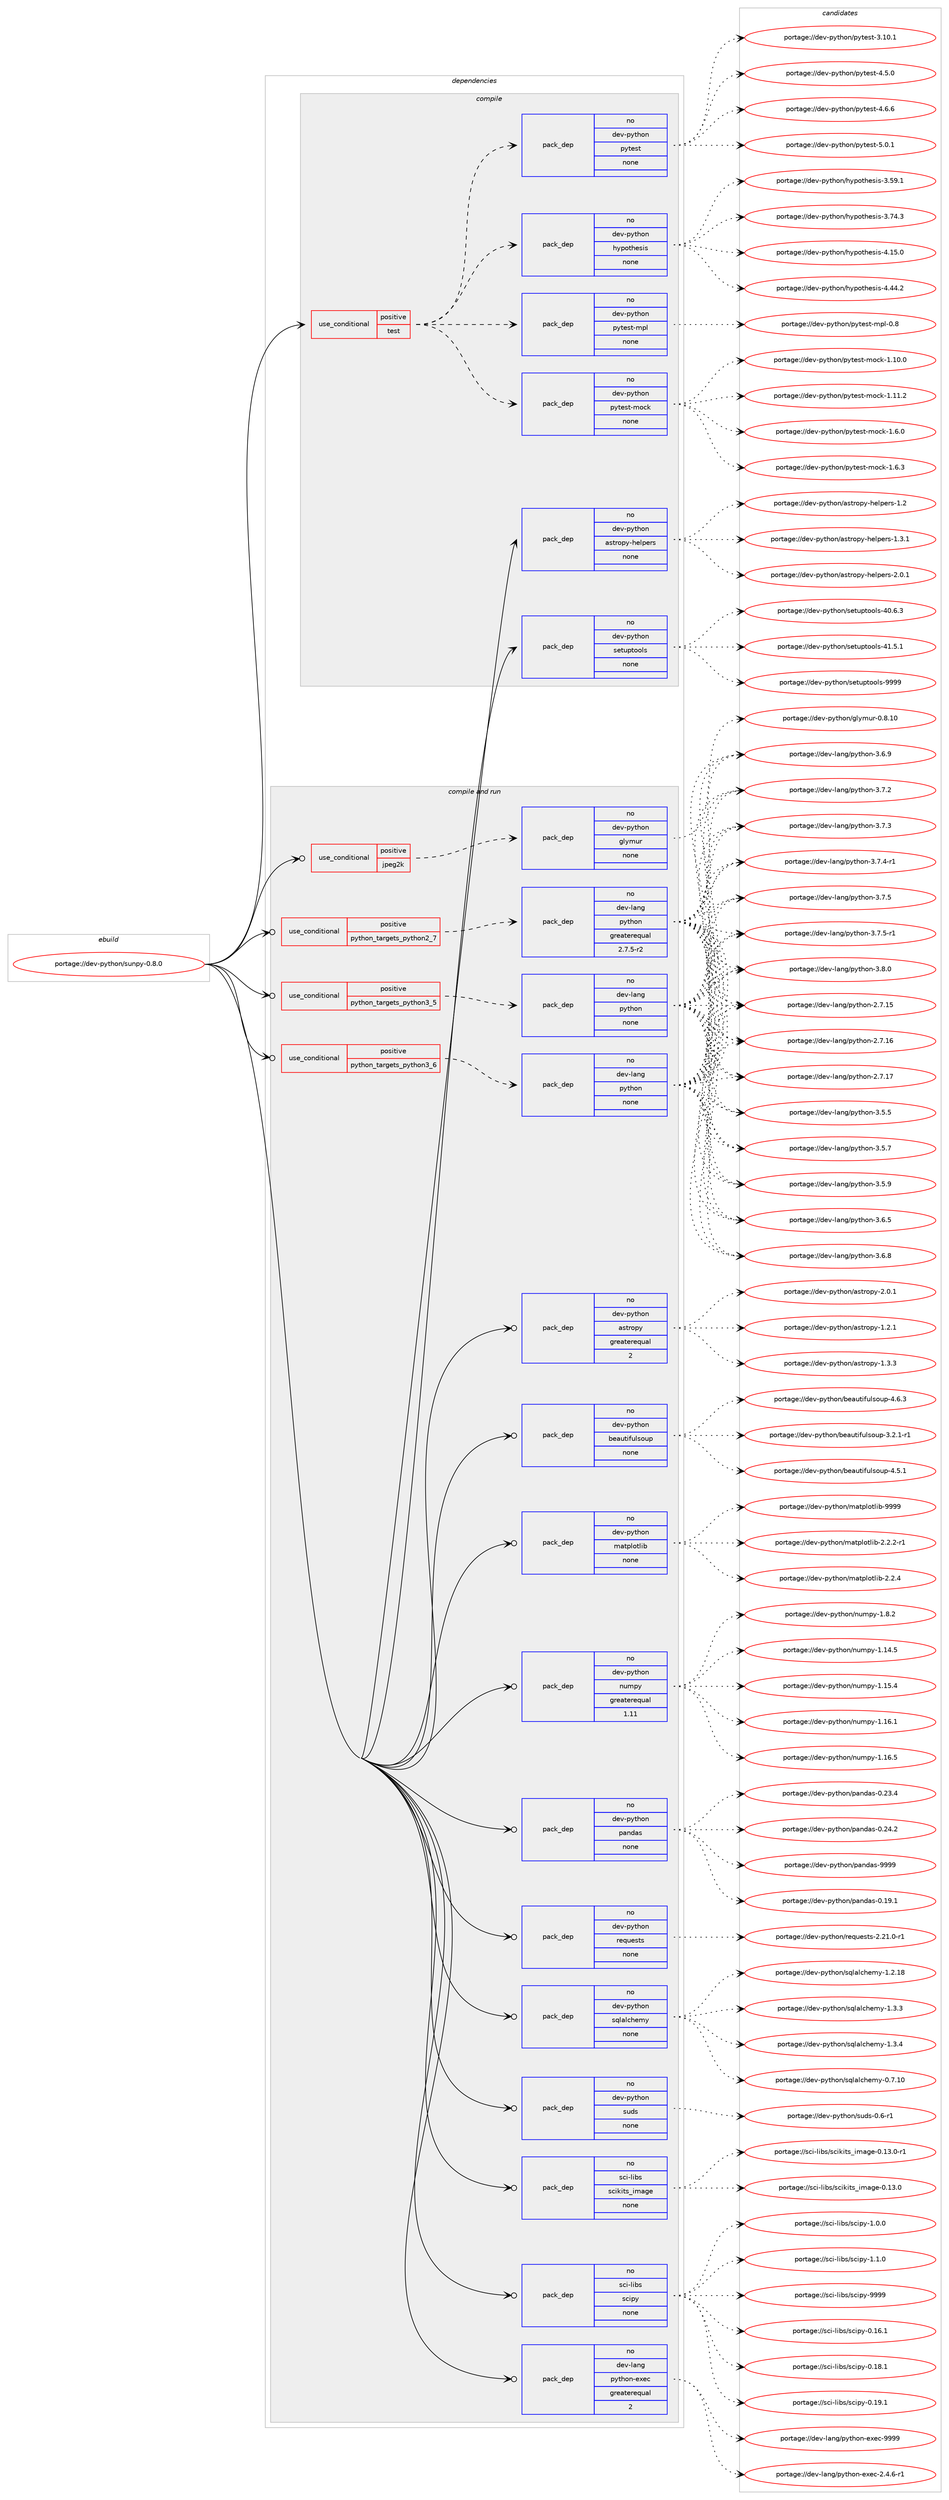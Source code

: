 digraph prolog {

# *************
# Graph options
# *************

newrank=true;
concentrate=true;
compound=true;
graph [rankdir=LR,fontname=Helvetica,fontsize=10,ranksep=1.5];#, ranksep=2.5, nodesep=0.2];
edge  [arrowhead=vee];
node  [fontname=Helvetica,fontsize=10];

# **********
# The ebuild
# **********

subgraph cluster_leftcol {
color=gray;
rank=same;
label=<<i>ebuild</i>>;
id [label="portage://dev-python/sunpy-0.8.0", color=red, width=4, href="../dev-python/sunpy-0.8.0.svg"];
}

# ****************
# The dependencies
# ****************

subgraph cluster_midcol {
color=gray;
label=<<i>dependencies</i>>;
subgraph cluster_compile {
fillcolor="#eeeeee";
style=filled;
label=<<i>compile</i>>;
subgraph cond39381 {
dependency174567 [label=<<TABLE BORDER="0" CELLBORDER="1" CELLSPACING="0" CELLPADDING="4"><TR><TD ROWSPAN="3" CELLPADDING="10">use_conditional</TD></TR><TR><TD>positive</TD></TR><TR><TD>test</TD></TR></TABLE>>, shape=none, color=red];
subgraph pack131780 {
dependency174568 [label=<<TABLE BORDER="0" CELLBORDER="1" CELLSPACING="0" CELLPADDING="4" WIDTH="220"><TR><TD ROWSPAN="6" CELLPADDING="30">pack_dep</TD></TR><TR><TD WIDTH="110">no</TD></TR><TR><TD>dev-python</TD></TR><TR><TD>hypothesis</TD></TR><TR><TD>none</TD></TR><TR><TD></TD></TR></TABLE>>, shape=none, color=blue];
}
dependency174567:e -> dependency174568:w [weight=20,style="dashed",arrowhead="vee"];
subgraph pack131781 {
dependency174569 [label=<<TABLE BORDER="0" CELLBORDER="1" CELLSPACING="0" CELLPADDING="4" WIDTH="220"><TR><TD ROWSPAN="6" CELLPADDING="30">pack_dep</TD></TR><TR><TD WIDTH="110">no</TD></TR><TR><TD>dev-python</TD></TR><TR><TD>pytest</TD></TR><TR><TD>none</TD></TR><TR><TD></TD></TR></TABLE>>, shape=none, color=blue];
}
dependency174567:e -> dependency174569:w [weight=20,style="dashed",arrowhead="vee"];
subgraph pack131782 {
dependency174570 [label=<<TABLE BORDER="0" CELLBORDER="1" CELLSPACING="0" CELLPADDING="4" WIDTH="220"><TR><TD ROWSPAN="6" CELLPADDING="30">pack_dep</TD></TR><TR><TD WIDTH="110">no</TD></TR><TR><TD>dev-python</TD></TR><TR><TD>pytest-mock</TD></TR><TR><TD>none</TD></TR><TR><TD></TD></TR></TABLE>>, shape=none, color=blue];
}
dependency174567:e -> dependency174570:w [weight=20,style="dashed",arrowhead="vee"];
subgraph pack131783 {
dependency174571 [label=<<TABLE BORDER="0" CELLBORDER="1" CELLSPACING="0" CELLPADDING="4" WIDTH="220"><TR><TD ROWSPAN="6" CELLPADDING="30">pack_dep</TD></TR><TR><TD WIDTH="110">no</TD></TR><TR><TD>dev-python</TD></TR><TR><TD>pytest-mpl</TD></TR><TR><TD>none</TD></TR><TR><TD></TD></TR></TABLE>>, shape=none, color=blue];
}
dependency174567:e -> dependency174571:w [weight=20,style="dashed",arrowhead="vee"];
}
id:e -> dependency174567:w [weight=20,style="solid",arrowhead="vee"];
subgraph pack131784 {
dependency174572 [label=<<TABLE BORDER="0" CELLBORDER="1" CELLSPACING="0" CELLPADDING="4" WIDTH="220"><TR><TD ROWSPAN="6" CELLPADDING="30">pack_dep</TD></TR><TR><TD WIDTH="110">no</TD></TR><TR><TD>dev-python</TD></TR><TR><TD>astropy-helpers</TD></TR><TR><TD>none</TD></TR><TR><TD></TD></TR></TABLE>>, shape=none, color=blue];
}
id:e -> dependency174572:w [weight=20,style="solid",arrowhead="vee"];
subgraph pack131785 {
dependency174573 [label=<<TABLE BORDER="0" CELLBORDER="1" CELLSPACING="0" CELLPADDING="4" WIDTH="220"><TR><TD ROWSPAN="6" CELLPADDING="30">pack_dep</TD></TR><TR><TD WIDTH="110">no</TD></TR><TR><TD>dev-python</TD></TR><TR><TD>setuptools</TD></TR><TR><TD>none</TD></TR><TR><TD></TD></TR></TABLE>>, shape=none, color=blue];
}
id:e -> dependency174573:w [weight=20,style="solid",arrowhead="vee"];
}
subgraph cluster_compileandrun {
fillcolor="#eeeeee";
style=filled;
label=<<i>compile and run</i>>;
subgraph cond39382 {
dependency174574 [label=<<TABLE BORDER="0" CELLBORDER="1" CELLSPACING="0" CELLPADDING="4"><TR><TD ROWSPAN="3" CELLPADDING="10">use_conditional</TD></TR><TR><TD>positive</TD></TR><TR><TD>jpeg2k</TD></TR></TABLE>>, shape=none, color=red];
subgraph pack131786 {
dependency174575 [label=<<TABLE BORDER="0" CELLBORDER="1" CELLSPACING="0" CELLPADDING="4" WIDTH="220"><TR><TD ROWSPAN="6" CELLPADDING="30">pack_dep</TD></TR><TR><TD WIDTH="110">no</TD></TR><TR><TD>dev-python</TD></TR><TR><TD>glymur</TD></TR><TR><TD>none</TD></TR><TR><TD></TD></TR></TABLE>>, shape=none, color=blue];
}
dependency174574:e -> dependency174575:w [weight=20,style="dashed",arrowhead="vee"];
}
id:e -> dependency174574:w [weight=20,style="solid",arrowhead="odotvee"];
subgraph cond39383 {
dependency174576 [label=<<TABLE BORDER="0" CELLBORDER="1" CELLSPACING="0" CELLPADDING="4"><TR><TD ROWSPAN="3" CELLPADDING="10">use_conditional</TD></TR><TR><TD>positive</TD></TR><TR><TD>python_targets_python2_7</TD></TR></TABLE>>, shape=none, color=red];
subgraph pack131787 {
dependency174577 [label=<<TABLE BORDER="0" CELLBORDER="1" CELLSPACING="0" CELLPADDING="4" WIDTH="220"><TR><TD ROWSPAN="6" CELLPADDING="30">pack_dep</TD></TR><TR><TD WIDTH="110">no</TD></TR><TR><TD>dev-lang</TD></TR><TR><TD>python</TD></TR><TR><TD>greaterequal</TD></TR><TR><TD>2.7.5-r2</TD></TR></TABLE>>, shape=none, color=blue];
}
dependency174576:e -> dependency174577:w [weight=20,style="dashed",arrowhead="vee"];
}
id:e -> dependency174576:w [weight=20,style="solid",arrowhead="odotvee"];
subgraph cond39384 {
dependency174578 [label=<<TABLE BORDER="0" CELLBORDER="1" CELLSPACING="0" CELLPADDING="4"><TR><TD ROWSPAN="3" CELLPADDING="10">use_conditional</TD></TR><TR><TD>positive</TD></TR><TR><TD>python_targets_python3_5</TD></TR></TABLE>>, shape=none, color=red];
subgraph pack131788 {
dependency174579 [label=<<TABLE BORDER="0" CELLBORDER="1" CELLSPACING="0" CELLPADDING="4" WIDTH="220"><TR><TD ROWSPAN="6" CELLPADDING="30">pack_dep</TD></TR><TR><TD WIDTH="110">no</TD></TR><TR><TD>dev-lang</TD></TR><TR><TD>python</TD></TR><TR><TD>none</TD></TR><TR><TD></TD></TR></TABLE>>, shape=none, color=blue];
}
dependency174578:e -> dependency174579:w [weight=20,style="dashed",arrowhead="vee"];
}
id:e -> dependency174578:w [weight=20,style="solid",arrowhead="odotvee"];
subgraph cond39385 {
dependency174580 [label=<<TABLE BORDER="0" CELLBORDER="1" CELLSPACING="0" CELLPADDING="4"><TR><TD ROWSPAN="3" CELLPADDING="10">use_conditional</TD></TR><TR><TD>positive</TD></TR><TR><TD>python_targets_python3_6</TD></TR></TABLE>>, shape=none, color=red];
subgraph pack131789 {
dependency174581 [label=<<TABLE BORDER="0" CELLBORDER="1" CELLSPACING="0" CELLPADDING="4" WIDTH="220"><TR><TD ROWSPAN="6" CELLPADDING="30">pack_dep</TD></TR><TR><TD WIDTH="110">no</TD></TR><TR><TD>dev-lang</TD></TR><TR><TD>python</TD></TR><TR><TD>none</TD></TR><TR><TD></TD></TR></TABLE>>, shape=none, color=blue];
}
dependency174580:e -> dependency174581:w [weight=20,style="dashed",arrowhead="vee"];
}
id:e -> dependency174580:w [weight=20,style="solid",arrowhead="odotvee"];
subgraph pack131790 {
dependency174582 [label=<<TABLE BORDER="0" CELLBORDER="1" CELLSPACING="0" CELLPADDING="4" WIDTH="220"><TR><TD ROWSPAN="6" CELLPADDING="30">pack_dep</TD></TR><TR><TD WIDTH="110">no</TD></TR><TR><TD>dev-lang</TD></TR><TR><TD>python-exec</TD></TR><TR><TD>greaterequal</TD></TR><TR><TD>2</TD></TR></TABLE>>, shape=none, color=blue];
}
id:e -> dependency174582:w [weight=20,style="solid",arrowhead="odotvee"];
subgraph pack131791 {
dependency174583 [label=<<TABLE BORDER="0" CELLBORDER="1" CELLSPACING="0" CELLPADDING="4" WIDTH="220"><TR><TD ROWSPAN="6" CELLPADDING="30">pack_dep</TD></TR><TR><TD WIDTH="110">no</TD></TR><TR><TD>dev-python</TD></TR><TR><TD>astropy</TD></TR><TR><TD>greaterequal</TD></TR><TR><TD>2</TD></TR></TABLE>>, shape=none, color=blue];
}
id:e -> dependency174583:w [weight=20,style="solid",arrowhead="odotvee"];
subgraph pack131792 {
dependency174584 [label=<<TABLE BORDER="0" CELLBORDER="1" CELLSPACING="0" CELLPADDING="4" WIDTH="220"><TR><TD ROWSPAN="6" CELLPADDING="30">pack_dep</TD></TR><TR><TD WIDTH="110">no</TD></TR><TR><TD>dev-python</TD></TR><TR><TD>beautifulsoup</TD></TR><TR><TD>none</TD></TR><TR><TD></TD></TR></TABLE>>, shape=none, color=blue];
}
id:e -> dependency174584:w [weight=20,style="solid",arrowhead="odotvee"];
subgraph pack131793 {
dependency174585 [label=<<TABLE BORDER="0" CELLBORDER="1" CELLSPACING="0" CELLPADDING="4" WIDTH="220"><TR><TD ROWSPAN="6" CELLPADDING="30">pack_dep</TD></TR><TR><TD WIDTH="110">no</TD></TR><TR><TD>dev-python</TD></TR><TR><TD>matplotlib</TD></TR><TR><TD>none</TD></TR><TR><TD></TD></TR></TABLE>>, shape=none, color=blue];
}
id:e -> dependency174585:w [weight=20,style="solid",arrowhead="odotvee"];
subgraph pack131794 {
dependency174586 [label=<<TABLE BORDER="0" CELLBORDER="1" CELLSPACING="0" CELLPADDING="4" WIDTH="220"><TR><TD ROWSPAN="6" CELLPADDING="30">pack_dep</TD></TR><TR><TD WIDTH="110">no</TD></TR><TR><TD>dev-python</TD></TR><TR><TD>numpy</TD></TR><TR><TD>greaterequal</TD></TR><TR><TD>1.11</TD></TR></TABLE>>, shape=none, color=blue];
}
id:e -> dependency174586:w [weight=20,style="solid",arrowhead="odotvee"];
subgraph pack131795 {
dependency174587 [label=<<TABLE BORDER="0" CELLBORDER="1" CELLSPACING="0" CELLPADDING="4" WIDTH="220"><TR><TD ROWSPAN="6" CELLPADDING="30">pack_dep</TD></TR><TR><TD WIDTH="110">no</TD></TR><TR><TD>dev-python</TD></TR><TR><TD>pandas</TD></TR><TR><TD>none</TD></TR><TR><TD></TD></TR></TABLE>>, shape=none, color=blue];
}
id:e -> dependency174587:w [weight=20,style="solid",arrowhead="odotvee"];
subgraph pack131796 {
dependency174588 [label=<<TABLE BORDER="0" CELLBORDER="1" CELLSPACING="0" CELLPADDING="4" WIDTH="220"><TR><TD ROWSPAN="6" CELLPADDING="30">pack_dep</TD></TR><TR><TD WIDTH="110">no</TD></TR><TR><TD>dev-python</TD></TR><TR><TD>requests</TD></TR><TR><TD>none</TD></TR><TR><TD></TD></TR></TABLE>>, shape=none, color=blue];
}
id:e -> dependency174588:w [weight=20,style="solid",arrowhead="odotvee"];
subgraph pack131797 {
dependency174589 [label=<<TABLE BORDER="0" CELLBORDER="1" CELLSPACING="0" CELLPADDING="4" WIDTH="220"><TR><TD ROWSPAN="6" CELLPADDING="30">pack_dep</TD></TR><TR><TD WIDTH="110">no</TD></TR><TR><TD>dev-python</TD></TR><TR><TD>sqlalchemy</TD></TR><TR><TD>none</TD></TR><TR><TD></TD></TR></TABLE>>, shape=none, color=blue];
}
id:e -> dependency174589:w [weight=20,style="solid",arrowhead="odotvee"];
subgraph pack131798 {
dependency174590 [label=<<TABLE BORDER="0" CELLBORDER="1" CELLSPACING="0" CELLPADDING="4" WIDTH="220"><TR><TD ROWSPAN="6" CELLPADDING="30">pack_dep</TD></TR><TR><TD WIDTH="110">no</TD></TR><TR><TD>dev-python</TD></TR><TR><TD>suds</TD></TR><TR><TD>none</TD></TR><TR><TD></TD></TR></TABLE>>, shape=none, color=blue];
}
id:e -> dependency174590:w [weight=20,style="solid",arrowhead="odotvee"];
subgraph pack131799 {
dependency174591 [label=<<TABLE BORDER="0" CELLBORDER="1" CELLSPACING="0" CELLPADDING="4" WIDTH="220"><TR><TD ROWSPAN="6" CELLPADDING="30">pack_dep</TD></TR><TR><TD WIDTH="110">no</TD></TR><TR><TD>sci-libs</TD></TR><TR><TD>scikits_image</TD></TR><TR><TD>none</TD></TR><TR><TD></TD></TR></TABLE>>, shape=none, color=blue];
}
id:e -> dependency174591:w [weight=20,style="solid",arrowhead="odotvee"];
subgraph pack131800 {
dependency174592 [label=<<TABLE BORDER="0" CELLBORDER="1" CELLSPACING="0" CELLPADDING="4" WIDTH="220"><TR><TD ROWSPAN="6" CELLPADDING="30">pack_dep</TD></TR><TR><TD WIDTH="110">no</TD></TR><TR><TD>sci-libs</TD></TR><TR><TD>scipy</TD></TR><TR><TD>none</TD></TR><TR><TD></TD></TR></TABLE>>, shape=none, color=blue];
}
id:e -> dependency174592:w [weight=20,style="solid",arrowhead="odotvee"];
}
subgraph cluster_run {
fillcolor="#eeeeee";
style=filled;
label=<<i>run</i>>;
}
}

# **************
# The candidates
# **************

subgraph cluster_choices {
rank=same;
color=gray;
label=<<i>candidates</i>>;

subgraph choice131780 {
color=black;
nodesep=1;
choiceportage100101118451121211161041111104710412111211111610410111510511545514653574649 [label="portage://dev-python/hypothesis-3.59.1", color=red, width=4,href="../dev-python/hypothesis-3.59.1.svg"];
choiceportage100101118451121211161041111104710412111211111610410111510511545514655524651 [label="portage://dev-python/hypothesis-3.74.3", color=red, width=4,href="../dev-python/hypothesis-3.74.3.svg"];
choiceportage100101118451121211161041111104710412111211111610410111510511545524649534648 [label="portage://dev-python/hypothesis-4.15.0", color=red, width=4,href="../dev-python/hypothesis-4.15.0.svg"];
choiceportage100101118451121211161041111104710412111211111610410111510511545524652524650 [label="portage://dev-python/hypothesis-4.44.2", color=red, width=4,href="../dev-python/hypothesis-4.44.2.svg"];
dependency174568:e -> choiceportage100101118451121211161041111104710412111211111610410111510511545514653574649:w [style=dotted,weight="100"];
dependency174568:e -> choiceportage100101118451121211161041111104710412111211111610410111510511545514655524651:w [style=dotted,weight="100"];
dependency174568:e -> choiceportage100101118451121211161041111104710412111211111610410111510511545524649534648:w [style=dotted,weight="100"];
dependency174568:e -> choiceportage100101118451121211161041111104710412111211111610410111510511545524652524650:w [style=dotted,weight="100"];
}
subgraph choice131781 {
color=black;
nodesep=1;
choiceportage100101118451121211161041111104711212111610111511645514649484649 [label="portage://dev-python/pytest-3.10.1", color=red, width=4,href="../dev-python/pytest-3.10.1.svg"];
choiceportage1001011184511212111610411111047112121116101115116455246534648 [label="portage://dev-python/pytest-4.5.0", color=red, width=4,href="../dev-python/pytest-4.5.0.svg"];
choiceportage1001011184511212111610411111047112121116101115116455246544654 [label="portage://dev-python/pytest-4.6.6", color=red, width=4,href="../dev-python/pytest-4.6.6.svg"];
choiceportage1001011184511212111610411111047112121116101115116455346484649 [label="portage://dev-python/pytest-5.0.1", color=red, width=4,href="../dev-python/pytest-5.0.1.svg"];
dependency174569:e -> choiceportage100101118451121211161041111104711212111610111511645514649484649:w [style=dotted,weight="100"];
dependency174569:e -> choiceportage1001011184511212111610411111047112121116101115116455246534648:w [style=dotted,weight="100"];
dependency174569:e -> choiceportage1001011184511212111610411111047112121116101115116455246544654:w [style=dotted,weight="100"];
dependency174569:e -> choiceportage1001011184511212111610411111047112121116101115116455346484649:w [style=dotted,weight="100"];
}
subgraph choice131782 {
color=black;
nodesep=1;
choiceportage1001011184511212111610411111047112121116101115116451091119910745494649484648 [label="portage://dev-python/pytest-mock-1.10.0", color=red, width=4,href="../dev-python/pytest-mock-1.10.0.svg"];
choiceportage1001011184511212111610411111047112121116101115116451091119910745494649494650 [label="portage://dev-python/pytest-mock-1.11.2", color=red, width=4,href="../dev-python/pytest-mock-1.11.2.svg"];
choiceportage10010111845112121116104111110471121211161011151164510911199107454946544648 [label="portage://dev-python/pytest-mock-1.6.0", color=red, width=4,href="../dev-python/pytest-mock-1.6.0.svg"];
choiceportage10010111845112121116104111110471121211161011151164510911199107454946544651 [label="portage://dev-python/pytest-mock-1.6.3", color=red, width=4,href="../dev-python/pytest-mock-1.6.3.svg"];
dependency174570:e -> choiceportage1001011184511212111610411111047112121116101115116451091119910745494649484648:w [style=dotted,weight="100"];
dependency174570:e -> choiceportage1001011184511212111610411111047112121116101115116451091119910745494649494650:w [style=dotted,weight="100"];
dependency174570:e -> choiceportage10010111845112121116104111110471121211161011151164510911199107454946544648:w [style=dotted,weight="100"];
dependency174570:e -> choiceportage10010111845112121116104111110471121211161011151164510911199107454946544651:w [style=dotted,weight="100"];
}
subgraph choice131783 {
color=black;
nodesep=1;
choiceportage10010111845112121116104111110471121211161011151164510911210845484656 [label="portage://dev-python/pytest-mpl-0.8", color=red, width=4,href="../dev-python/pytest-mpl-0.8.svg"];
dependency174571:e -> choiceportage10010111845112121116104111110471121211161011151164510911210845484656:w [style=dotted,weight="100"];
}
subgraph choice131784 {
color=black;
nodesep=1;
choiceportage1001011184511212111610411111047971151161141111121214510410110811210111411545494650 [label="portage://dev-python/astropy-helpers-1.2", color=red, width=4,href="../dev-python/astropy-helpers-1.2.svg"];
choiceportage10010111845112121116104111110479711511611411111212145104101108112101114115454946514649 [label="portage://dev-python/astropy-helpers-1.3.1", color=red, width=4,href="../dev-python/astropy-helpers-1.3.1.svg"];
choiceportage10010111845112121116104111110479711511611411111212145104101108112101114115455046484649 [label="portage://dev-python/astropy-helpers-2.0.1", color=red, width=4,href="../dev-python/astropy-helpers-2.0.1.svg"];
dependency174572:e -> choiceportage1001011184511212111610411111047971151161141111121214510410110811210111411545494650:w [style=dotted,weight="100"];
dependency174572:e -> choiceportage10010111845112121116104111110479711511611411111212145104101108112101114115454946514649:w [style=dotted,weight="100"];
dependency174572:e -> choiceportage10010111845112121116104111110479711511611411111212145104101108112101114115455046484649:w [style=dotted,weight="100"];
}
subgraph choice131785 {
color=black;
nodesep=1;
choiceportage100101118451121211161041111104711510111611711211611111110811545524846544651 [label="portage://dev-python/setuptools-40.6.3", color=red, width=4,href="../dev-python/setuptools-40.6.3.svg"];
choiceportage100101118451121211161041111104711510111611711211611111110811545524946534649 [label="portage://dev-python/setuptools-41.5.1", color=red, width=4,href="../dev-python/setuptools-41.5.1.svg"];
choiceportage10010111845112121116104111110471151011161171121161111111081154557575757 [label="portage://dev-python/setuptools-9999", color=red, width=4,href="../dev-python/setuptools-9999.svg"];
dependency174573:e -> choiceportage100101118451121211161041111104711510111611711211611111110811545524846544651:w [style=dotted,weight="100"];
dependency174573:e -> choiceportage100101118451121211161041111104711510111611711211611111110811545524946534649:w [style=dotted,weight="100"];
dependency174573:e -> choiceportage10010111845112121116104111110471151011161171121161111111081154557575757:w [style=dotted,weight="100"];
}
subgraph choice131786 {
color=black;
nodesep=1;
choiceportage100101118451121211161041111104710310812110911711445484656464948 [label="portage://dev-python/glymur-0.8.10", color=red, width=4,href="../dev-python/glymur-0.8.10.svg"];
dependency174575:e -> choiceportage100101118451121211161041111104710310812110911711445484656464948:w [style=dotted,weight="100"];
}
subgraph choice131787 {
color=black;
nodesep=1;
choiceportage10010111845108971101034711212111610411111045504655464953 [label="portage://dev-lang/python-2.7.15", color=red, width=4,href="../dev-lang/python-2.7.15.svg"];
choiceportage10010111845108971101034711212111610411111045504655464954 [label="portage://dev-lang/python-2.7.16", color=red, width=4,href="../dev-lang/python-2.7.16.svg"];
choiceportage10010111845108971101034711212111610411111045504655464955 [label="portage://dev-lang/python-2.7.17", color=red, width=4,href="../dev-lang/python-2.7.17.svg"];
choiceportage100101118451089711010347112121116104111110455146534653 [label="portage://dev-lang/python-3.5.5", color=red, width=4,href="../dev-lang/python-3.5.5.svg"];
choiceportage100101118451089711010347112121116104111110455146534655 [label="portage://dev-lang/python-3.5.7", color=red, width=4,href="../dev-lang/python-3.5.7.svg"];
choiceportage100101118451089711010347112121116104111110455146534657 [label="portage://dev-lang/python-3.5.9", color=red, width=4,href="../dev-lang/python-3.5.9.svg"];
choiceportage100101118451089711010347112121116104111110455146544653 [label="portage://dev-lang/python-3.6.5", color=red, width=4,href="../dev-lang/python-3.6.5.svg"];
choiceportage100101118451089711010347112121116104111110455146544656 [label="portage://dev-lang/python-3.6.8", color=red, width=4,href="../dev-lang/python-3.6.8.svg"];
choiceportage100101118451089711010347112121116104111110455146544657 [label="portage://dev-lang/python-3.6.9", color=red, width=4,href="../dev-lang/python-3.6.9.svg"];
choiceportage100101118451089711010347112121116104111110455146554650 [label="portage://dev-lang/python-3.7.2", color=red, width=4,href="../dev-lang/python-3.7.2.svg"];
choiceportage100101118451089711010347112121116104111110455146554651 [label="portage://dev-lang/python-3.7.3", color=red, width=4,href="../dev-lang/python-3.7.3.svg"];
choiceportage1001011184510897110103471121211161041111104551465546524511449 [label="portage://dev-lang/python-3.7.4-r1", color=red, width=4,href="../dev-lang/python-3.7.4-r1.svg"];
choiceportage100101118451089711010347112121116104111110455146554653 [label="portage://dev-lang/python-3.7.5", color=red, width=4,href="../dev-lang/python-3.7.5.svg"];
choiceportage1001011184510897110103471121211161041111104551465546534511449 [label="portage://dev-lang/python-3.7.5-r1", color=red, width=4,href="../dev-lang/python-3.7.5-r1.svg"];
choiceportage100101118451089711010347112121116104111110455146564648 [label="portage://dev-lang/python-3.8.0", color=red, width=4,href="../dev-lang/python-3.8.0.svg"];
dependency174577:e -> choiceportage10010111845108971101034711212111610411111045504655464953:w [style=dotted,weight="100"];
dependency174577:e -> choiceportage10010111845108971101034711212111610411111045504655464954:w [style=dotted,weight="100"];
dependency174577:e -> choiceportage10010111845108971101034711212111610411111045504655464955:w [style=dotted,weight="100"];
dependency174577:e -> choiceportage100101118451089711010347112121116104111110455146534653:w [style=dotted,weight="100"];
dependency174577:e -> choiceportage100101118451089711010347112121116104111110455146534655:w [style=dotted,weight="100"];
dependency174577:e -> choiceportage100101118451089711010347112121116104111110455146534657:w [style=dotted,weight="100"];
dependency174577:e -> choiceportage100101118451089711010347112121116104111110455146544653:w [style=dotted,weight="100"];
dependency174577:e -> choiceportage100101118451089711010347112121116104111110455146544656:w [style=dotted,weight="100"];
dependency174577:e -> choiceportage100101118451089711010347112121116104111110455146544657:w [style=dotted,weight="100"];
dependency174577:e -> choiceportage100101118451089711010347112121116104111110455146554650:w [style=dotted,weight="100"];
dependency174577:e -> choiceportage100101118451089711010347112121116104111110455146554651:w [style=dotted,weight="100"];
dependency174577:e -> choiceportage1001011184510897110103471121211161041111104551465546524511449:w [style=dotted,weight="100"];
dependency174577:e -> choiceportage100101118451089711010347112121116104111110455146554653:w [style=dotted,weight="100"];
dependency174577:e -> choiceportage1001011184510897110103471121211161041111104551465546534511449:w [style=dotted,weight="100"];
dependency174577:e -> choiceportage100101118451089711010347112121116104111110455146564648:w [style=dotted,weight="100"];
}
subgraph choice131788 {
color=black;
nodesep=1;
choiceportage10010111845108971101034711212111610411111045504655464953 [label="portage://dev-lang/python-2.7.15", color=red, width=4,href="../dev-lang/python-2.7.15.svg"];
choiceportage10010111845108971101034711212111610411111045504655464954 [label="portage://dev-lang/python-2.7.16", color=red, width=4,href="../dev-lang/python-2.7.16.svg"];
choiceportage10010111845108971101034711212111610411111045504655464955 [label="portage://dev-lang/python-2.7.17", color=red, width=4,href="../dev-lang/python-2.7.17.svg"];
choiceportage100101118451089711010347112121116104111110455146534653 [label="portage://dev-lang/python-3.5.5", color=red, width=4,href="../dev-lang/python-3.5.5.svg"];
choiceportage100101118451089711010347112121116104111110455146534655 [label="portage://dev-lang/python-3.5.7", color=red, width=4,href="../dev-lang/python-3.5.7.svg"];
choiceportage100101118451089711010347112121116104111110455146534657 [label="portage://dev-lang/python-3.5.9", color=red, width=4,href="../dev-lang/python-3.5.9.svg"];
choiceportage100101118451089711010347112121116104111110455146544653 [label="portage://dev-lang/python-3.6.5", color=red, width=4,href="../dev-lang/python-3.6.5.svg"];
choiceportage100101118451089711010347112121116104111110455146544656 [label="portage://dev-lang/python-3.6.8", color=red, width=4,href="../dev-lang/python-3.6.8.svg"];
choiceportage100101118451089711010347112121116104111110455146544657 [label="portage://dev-lang/python-3.6.9", color=red, width=4,href="../dev-lang/python-3.6.9.svg"];
choiceportage100101118451089711010347112121116104111110455146554650 [label="portage://dev-lang/python-3.7.2", color=red, width=4,href="../dev-lang/python-3.7.2.svg"];
choiceportage100101118451089711010347112121116104111110455146554651 [label="portage://dev-lang/python-3.7.3", color=red, width=4,href="../dev-lang/python-3.7.3.svg"];
choiceportage1001011184510897110103471121211161041111104551465546524511449 [label="portage://dev-lang/python-3.7.4-r1", color=red, width=4,href="../dev-lang/python-3.7.4-r1.svg"];
choiceportage100101118451089711010347112121116104111110455146554653 [label="portage://dev-lang/python-3.7.5", color=red, width=4,href="../dev-lang/python-3.7.5.svg"];
choiceportage1001011184510897110103471121211161041111104551465546534511449 [label="portage://dev-lang/python-3.7.5-r1", color=red, width=4,href="../dev-lang/python-3.7.5-r1.svg"];
choiceportage100101118451089711010347112121116104111110455146564648 [label="portage://dev-lang/python-3.8.0", color=red, width=4,href="../dev-lang/python-3.8.0.svg"];
dependency174579:e -> choiceportage10010111845108971101034711212111610411111045504655464953:w [style=dotted,weight="100"];
dependency174579:e -> choiceportage10010111845108971101034711212111610411111045504655464954:w [style=dotted,weight="100"];
dependency174579:e -> choiceportage10010111845108971101034711212111610411111045504655464955:w [style=dotted,weight="100"];
dependency174579:e -> choiceportage100101118451089711010347112121116104111110455146534653:w [style=dotted,weight="100"];
dependency174579:e -> choiceportage100101118451089711010347112121116104111110455146534655:w [style=dotted,weight="100"];
dependency174579:e -> choiceportage100101118451089711010347112121116104111110455146534657:w [style=dotted,weight="100"];
dependency174579:e -> choiceportage100101118451089711010347112121116104111110455146544653:w [style=dotted,weight="100"];
dependency174579:e -> choiceportage100101118451089711010347112121116104111110455146544656:w [style=dotted,weight="100"];
dependency174579:e -> choiceportage100101118451089711010347112121116104111110455146544657:w [style=dotted,weight="100"];
dependency174579:e -> choiceportage100101118451089711010347112121116104111110455146554650:w [style=dotted,weight="100"];
dependency174579:e -> choiceportage100101118451089711010347112121116104111110455146554651:w [style=dotted,weight="100"];
dependency174579:e -> choiceportage1001011184510897110103471121211161041111104551465546524511449:w [style=dotted,weight="100"];
dependency174579:e -> choiceportage100101118451089711010347112121116104111110455146554653:w [style=dotted,weight="100"];
dependency174579:e -> choiceportage1001011184510897110103471121211161041111104551465546534511449:w [style=dotted,weight="100"];
dependency174579:e -> choiceportage100101118451089711010347112121116104111110455146564648:w [style=dotted,weight="100"];
}
subgraph choice131789 {
color=black;
nodesep=1;
choiceportage10010111845108971101034711212111610411111045504655464953 [label="portage://dev-lang/python-2.7.15", color=red, width=4,href="../dev-lang/python-2.7.15.svg"];
choiceportage10010111845108971101034711212111610411111045504655464954 [label="portage://dev-lang/python-2.7.16", color=red, width=4,href="../dev-lang/python-2.7.16.svg"];
choiceportage10010111845108971101034711212111610411111045504655464955 [label="portage://dev-lang/python-2.7.17", color=red, width=4,href="../dev-lang/python-2.7.17.svg"];
choiceportage100101118451089711010347112121116104111110455146534653 [label="portage://dev-lang/python-3.5.5", color=red, width=4,href="../dev-lang/python-3.5.5.svg"];
choiceportage100101118451089711010347112121116104111110455146534655 [label="portage://dev-lang/python-3.5.7", color=red, width=4,href="../dev-lang/python-3.5.7.svg"];
choiceportage100101118451089711010347112121116104111110455146534657 [label="portage://dev-lang/python-3.5.9", color=red, width=4,href="../dev-lang/python-3.5.9.svg"];
choiceportage100101118451089711010347112121116104111110455146544653 [label="portage://dev-lang/python-3.6.5", color=red, width=4,href="../dev-lang/python-3.6.5.svg"];
choiceportage100101118451089711010347112121116104111110455146544656 [label="portage://dev-lang/python-3.6.8", color=red, width=4,href="../dev-lang/python-3.6.8.svg"];
choiceportage100101118451089711010347112121116104111110455146544657 [label="portage://dev-lang/python-3.6.9", color=red, width=4,href="../dev-lang/python-3.6.9.svg"];
choiceportage100101118451089711010347112121116104111110455146554650 [label="portage://dev-lang/python-3.7.2", color=red, width=4,href="../dev-lang/python-3.7.2.svg"];
choiceportage100101118451089711010347112121116104111110455146554651 [label="portage://dev-lang/python-3.7.3", color=red, width=4,href="../dev-lang/python-3.7.3.svg"];
choiceportage1001011184510897110103471121211161041111104551465546524511449 [label="portage://dev-lang/python-3.7.4-r1", color=red, width=4,href="../dev-lang/python-3.7.4-r1.svg"];
choiceportage100101118451089711010347112121116104111110455146554653 [label="portage://dev-lang/python-3.7.5", color=red, width=4,href="../dev-lang/python-3.7.5.svg"];
choiceportage1001011184510897110103471121211161041111104551465546534511449 [label="portage://dev-lang/python-3.7.5-r1", color=red, width=4,href="../dev-lang/python-3.7.5-r1.svg"];
choiceportage100101118451089711010347112121116104111110455146564648 [label="portage://dev-lang/python-3.8.0", color=red, width=4,href="../dev-lang/python-3.8.0.svg"];
dependency174581:e -> choiceportage10010111845108971101034711212111610411111045504655464953:w [style=dotted,weight="100"];
dependency174581:e -> choiceportage10010111845108971101034711212111610411111045504655464954:w [style=dotted,weight="100"];
dependency174581:e -> choiceportage10010111845108971101034711212111610411111045504655464955:w [style=dotted,weight="100"];
dependency174581:e -> choiceportage100101118451089711010347112121116104111110455146534653:w [style=dotted,weight="100"];
dependency174581:e -> choiceportage100101118451089711010347112121116104111110455146534655:w [style=dotted,weight="100"];
dependency174581:e -> choiceportage100101118451089711010347112121116104111110455146534657:w [style=dotted,weight="100"];
dependency174581:e -> choiceportage100101118451089711010347112121116104111110455146544653:w [style=dotted,weight="100"];
dependency174581:e -> choiceportage100101118451089711010347112121116104111110455146544656:w [style=dotted,weight="100"];
dependency174581:e -> choiceportage100101118451089711010347112121116104111110455146544657:w [style=dotted,weight="100"];
dependency174581:e -> choiceportage100101118451089711010347112121116104111110455146554650:w [style=dotted,weight="100"];
dependency174581:e -> choiceportage100101118451089711010347112121116104111110455146554651:w [style=dotted,weight="100"];
dependency174581:e -> choiceportage1001011184510897110103471121211161041111104551465546524511449:w [style=dotted,weight="100"];
dependency174581:e -> choiceportage100101118451089711010347112121116104111110455146554653:w [style=dotted,weight="100"];
dependency174581:e -> choiceportage1001011184510897110103471121211161041111104551465546534511449:w [style=dotted,weight="100"];
dependency174581:e -> choiceportage100101118451089711010347112121116104111110455146564648:w [style=dotted,weight="100"];
}
subgraph choice131790 {
color=black;
nodesep=1;
choiceportage10010111845108971101034711212111610411111045101120101994550465246544511449 [label="portage://dev-lang/python-exec-2.4.6-r1", color=red, width=4,href="../dev-lang/python-exec-2.4.6-r1.svg"];
choiceportage10010111845108971101034711212111610411111045101120101994557575757 [label="portage://dev-lang/python-exec-9999", color=red, width=4,href="../dev-lang/python-exec-9999.svg"];
dependency174582:e -> choiceportage10010111845108971101034711212111610411111045101120101994550465246544511449:w [style=dotted,weight="100"];
dependency174582:e -> choiceportage10010111845108971101034711212111610411111045101120101994557575757:w [style=dotted,weight="100"];
}
subgraph choice131791 {
color=black;
nodesep=1;
choiceportage100101118451121211161041111104797115116114111112121454946504649 [label="portage://dev-python/astropy-1.2.1", color=red, width=4,href="../dev-python/astropy-1.2.1.svg"];
choiceportage100101118451121211161041111104797115116114111112121454946514651 [label="portage://dev-python/astropy-1.3.3", color=red, width=4,href="../dev-python/astropy-1.3.3.svg"];
choiceportage100101118451121211161041111104797115116114111112121455046484649 [label="portage://dev-python/astropy-2.0.1", color=red, width=4,href="../dev-python/astropy-2.0.1.svg"];
dependency174583:e -> choiceportage100101118451121211161041111104797115116114111112121454946504649:w [style=dotted,weight="100"];
dependency174583:e -> choiceportage100101118451121211161041111104797115116114111112121454946514651:w [style=dotted,weight="100"];
dependency174583:e -> choiceportage100101118451121211161041111104797115116114111112121455046484649:w [style=dotted,weight="100"];
}
subgraph choice131792 {
color=black;
nodesep=1;
choiceportage100101118451121211161041111104798101971171161051021171081151111171124551465046494511449 [label="portage://dev-python/beautifulsoup-3.2.1-r1", color=red, width=4,href="../dev-python/beautifulsoup-3.2.1-r1.svg"];
choiceportage10010111845112121116104111110479810197117116105102117108115111117112455246534649 [label="portage://dev-python/beautifulsoup-4.5.1", color=red, width=4,href="../dev-python/beautifulsoup-4.5.1.svg"];
choiceportage10010111845112121116104111110479810197117116105102117108115111117112455246544651 [label="portage://dev-python/beautifulsoup-4.6.3", color=red, width=4,href="../dev-python/beautifulsoup-4.6.3.svg"];
dependency174584:e -> choiceportage100101118451121211161041111104798101971171161051021171081151111171124551465046494511449:w [style=dotted,weight="100"];
dependency174584:e -> choiceportage10010111845112121116104111110479810197117116105102117108115111117112455246534649:w [style=dotted,weight="100"];
dependency174584:e -> choiceportage10010111845112121116104111110479810197117116105102117108115111117112455246544651:w [style=dotted,weight="100"];
}
subgraph choice131793 {
color=black;
nodesep=1;
choiceportage100101118451121211161041111104710997116112108111116108105984550465046504511449 [label="portage://dev-python/matplotlib-2.2.2-r1", color=red, width=4,href="../dev-python/matplotlib-2.2.2-r1.svg"];
choiceportage10010111845112121116104111110471099711611210811111610810598455046504652 [label="portage://dev-python/matplotlib-2.2.4", color=red, width=4,href="../dev-python/matplotlib-2.2.4.svg"];
choiceportage100101118451121211161041111104710997116112108111116108105984557575757 [label="portage://dev-python/matplotlib-9999", color=red, width=4,href="../dev-python/matplotlib-9999.svg"];
dependency174585:e -> choiceportage100101118451121211161041111104710997116112108111116108105984550465046504511449:w [style=dotted,weight="100"];
dependency174585:e -> choiceportage10010111845112121116104111110471099711611210811111610810598455046504652:w [style=dotted,weight="100"];
dependency174585:e -> choiceportage100101118451121211161041111104710997116112108111116108105984557575757:w [style=dotted,weight="100"];
}
subgraph choice131794 {
color=black;
nodesep=1;
choiceportage100101118451121211161041111104711011710911212145494649524653 [label="portage://dev-python/numpy-1.14.5", color=red, width=4,href="../dev-python/numpy-1.14.5.svg"];
choiceportage100101118451121211161041111104711011710911212145494649534652 [label="portage://dev-python/numpy-1.15.4", color=red, width=4,href="../dev-python/numpy-1.15.4.svg"];
choiceportage100101118451121211161041111104711011710911212145494649544649 [label="portage://dev-python/numpy-1.16.1", color=red, width=4,href="../dev-python/numpy-1.16.1.svg"];
choiceportage100101118451121211161041111104711011710911212145494649544653 [label="portage://dev-python/numpy-1.16.5", color=red, width=4,href="../dev-python/numpy-1.16.5.svg"];
choiceportage1001011184511212111610411111047110117109112121454946564650 [label="portage://dev-python/numpy-1.8.2", color=red, width=4,href="../dev-python/numpy-1.8.2.svg"];
dependency174586:e -> choiceportage100101118451121211161041111104711011710911212145494649524653:w [style=dotted,weight="100"];
dependency174586:e -> choiceportage100101118451121211161041111104711011710911212145494649534652:w [style=dotted,weight="100"];
dependency174586:e -> choiceportage100101118451121211161041111104711011710911212145494649544649:w [style=dotted,weight="100"];
dependency174586:e -> choiceportage100101118451121211161041111104711011710911212145494649544653:w [style=dotted,weight="100"];
dependency174586:e -> choiceportage1001011184511212111610411111047110117109112121454946564650:w [style=dotted,weight="100"];
}
subgraph choice131795 {
color=black;
nodesep=1;
choiceportage1001011184511212111610411111047112971101009711545484649574649 [label="portage://dev-python/pandas-0.19.1", color=red, width=4,href="../dev-python/pandas-0.19.1.svg"];
choiceportage1001011184511212111610411111047112971101009711545484650514652 [label="portage://dev-python/pandas-0.23.4", color=red, width=4,href="../dev-python/pandas-0.23.4.svg"];
choiceportage1001011184511212111610411111047112971101009711545484650524650 [label="portage://dev-python/pandas-0.24.2", color=red, width=4,href="../dev-python/pandas-0.24.2.svg"];
choiceportage100101118451121211161041111104711297110100971154557575757 [label="portage://dev-python/pandas-9999", color=red, width=4,href="../dev-python/pandas-9999.svg"];
dependency174587:e -> choiceportage1001011184511212111610411111047112971101009711545484649574649:w [style=dotted,weight="100"];
dependency174587:e -> choiceportage1001011184511212111610411111047112971101009711545484650514652:w [style=dotted,weight="100"];
dependency174587:e -> choiceportage1001011184511212111610411111047112971101009711545484650524650:w [style=dotted,weight="100"];
dependency174587:e -> choiceportage100101118451121211161041111104711297110100971154557575757:w [style=dotted,weight="100"];
}
subgraph choice131796 {
color=black;
nodesep=1;
choiceportage1001011184511212111610411111047114101113117101115116115455046504946484511449 [label="portage://dev-python/requests-2.21.0-r1", color=red, width=4,href="../dev-python/requests-2.21.0-r1.svg"];
dependency174588:e -> choiceportage1001011184511212111610411111047114101113117101115116115455046504946484511449:w [style=dotted,weight="100"];
}
subgraph choice131797 {
color=black;
nodesep=1;
choiceportage1001011184511212111610411111047115113108971089910410110912145484655464948 [label="portage://dev-python/sqlalchemy-0.7.10", color=red, width=4,href="../dev-python/sqlalchemy-0.7.10.svg"];
choiceportage1001011184511212111610411111047115113108971089910410110912145494650464956 [label="portage://dev-python/sqlalchemy-1.2.18", color=red, width=4,href="../dev-python/sqlalchemy-1.2.18.svg"];
choiceportage10010111845112121116104111110471151131089710899104101109121454946514651 [label="portage://dev-python/sqlalchemy-1.3.3", color=red, width=4,href="../dev-python/sqlalchemy-1.3.3.svg"];
choiceportage10010111845112121116104111110471151131089710899104101109121454946514652 [label="portage://dev-python/sqlalchemy-1.3.4", color=red, width=4,href="../dev-python/sqlalchemy-1.3.4.svg"];
dependency174589:e -> choiceportage1001011184511212111610411111047115113108971089910410110912145484655464948:w [style=dotted,weight="100"];
dependency174589:e -> choiceportage1001011184511212111610411111047115113108971089910410110912145494650464956:w [style=dotted,weight="100"];
dependency174589:e -> choiceportage10010111845112121116104111110471151131089710899104101109121454946514651:w [style=dotted,weight="100"];
dependency174589:e -> choiceportage10010111845112121116104111110471151131089710899104101109121454946514652:w [style=dotted,weight="100"];
}
subgraph choice131798 {
color=black;
nodesep=1;
choiceportage1001011184511212111610411111047115117100115454846544511449 [label="portage://dev-python/suds-0.6-r1", color=red, width=4,href="../dev-python/suds-0.6-r1.svg"];
dependency174590:e -> choiceportage1001011184511212111610411111047115117100115454846544511449:w [style=dotted,weight="100"];
}
subgraph choice131799 {
color=black;
nodesep=1;
choiceportage1159910545108105981154711599105107105116115951051099710310145484649514648 [label="portage://sci-libs/scikits_image-0.13.0", color=red, width=4,href="../sci-libs/scikits_image-0.13.0.svg"];
choiceportage11599105451081059811547115991051071051161159510510997103101454846495146484511449 [label="portage://sci-libs/scikits_image-0.13.0-r1", color=red, width=4,href="../sci-libs/scikits_image-0.13.0-r1.svg"];
dependency174591:e -> choiceportage1159910545108105981154711599105107105116115951051099710310145484649514648:w [style=dotted,weight="100"];
dependency174591:e -> choiceportage11599105451081059811547115991051071051161159510510997103101454846495146484511449:w [style=dotted,weight="100"];
}
subgraph choice131800 {
color=black;
nodesep=1;
choiceportage115991054510810598115471159910511212145484649544649 [label="portage://sci-libs/scipy-0.16.1", color=red, width=4,href="../sci-libs/scipy-0.16.1.svg"];
choiceportage115991054510810598115471159910511212145484649564649 [label="portage://sci-libs/scipy-0.18.1", color=red, width=4,href="../sci-libs/scipy-0.18.1.svg"];
choiceportage115991054510810598115471159910511212145484649574649 [label="portage://sci-libs/scipy-0.19.1", color=red, width=4,href="../sci-libs/scipy-0.19.1.svg"];
choiceportage1159910545108105981154711599105112121454946484648 [label="portage://sci-libs/scipy-1.0.0", color=red, width=4,href="../sci-libs/scipy-1.0.0.svg"];
choiceportage1159910545108105981154711599105112121454946494648 [label="portage://sci-libs/scipy-1.1.0", color=red, width=4,href="../sci-libs/scipy-1.1.0.svg"];
choiceportage11599105451081059811547115991051121214557575757 [label="portage://sci-libs/scipy-9999", color=red, width=4,href="../sci-libs/scipy-9999.svg"];
dependency174592:e -> choiceportage115991054510810598115471159910511212145484649544649:w [style=dotted,weight="100"];
dependency174592:e -> choiceportage115991054510810598115471159910511212145484649564649:w [style=dotted,weight="100"];
dependency174592:e -> choiceportage115991054510810598115471159910511212145484649574649:w [style=dotted,weight="100"];
dependency174592:e -> choiceportage1159910545108105981154711599105112121454946484648:w [style=dotted,weight="100"];
dependency174592:e -> choiceportage1159910545108105981154711599105112121454946494648:w [style=dotted,weight="100"];
dependency174592:e -> choiceportage11599105451081059811547115991051121214557575757:w [style=dotted,weight="100"];
}
}

}
